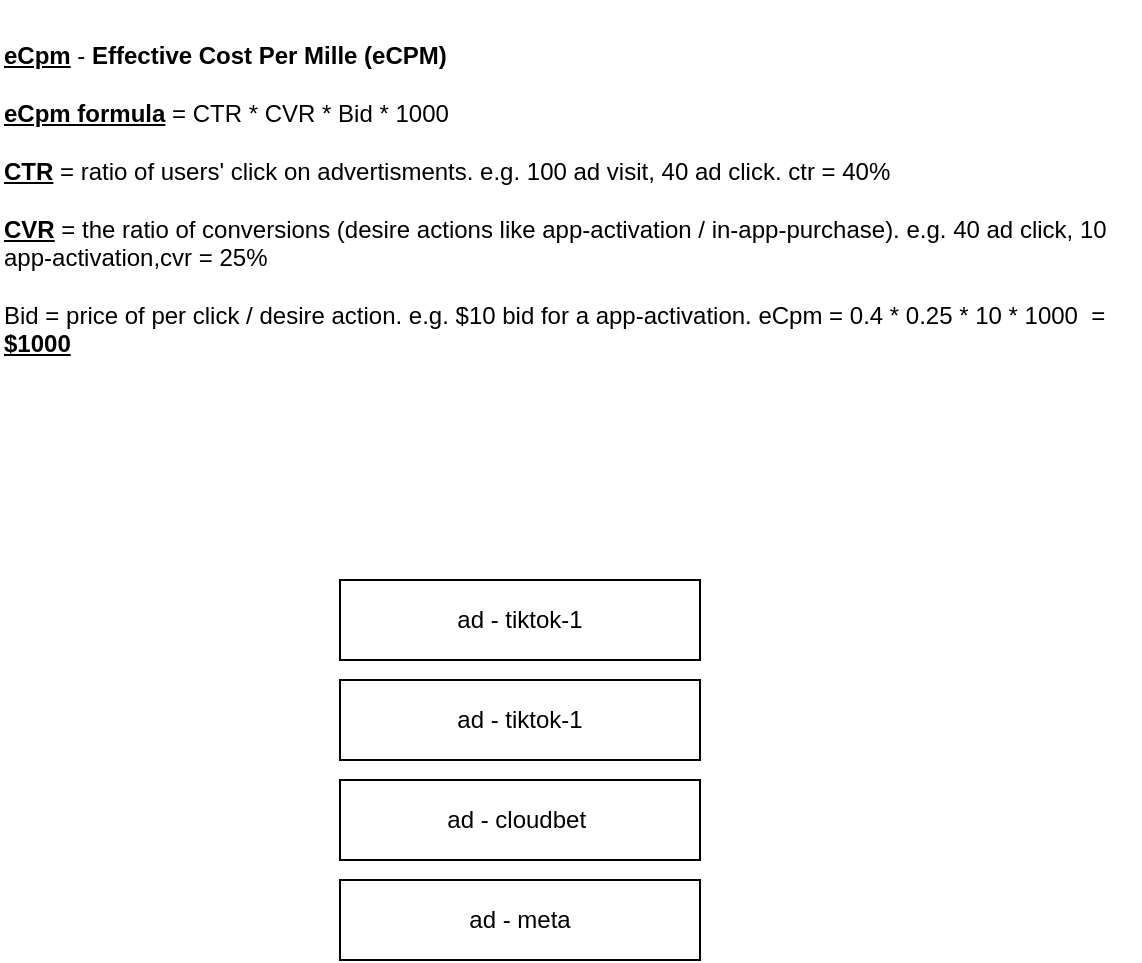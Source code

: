 <mxfile version="25.0.1">
  <diagram name="第 1 页" id="zgRFrtlp1Q119CmvOcFI">
    <mxGraphModel dx="2087" dy="1871" grid="1" gridSize="10" guides="1" tooltips="1" connect="1" arrows="1" fold="1" page="1" pageScale="1" pageWidth="827" pageHeight="1169" math="0" shadow="0">
      <root>
        <mxCell id="0" />
        <mxCell id="1" parent="0" />
        <mxCell id="5tDuQ4ynyZppxNNhZH8u-1" value="ad - tiktok-1" style="rounded=0;whiteSpace=wrap;html=1;" vertex="1" parent="1">
          <mxGeometry x="20" y="190" width="180" height="40" as="geometry" />
        </mxCell>
        <mxCell id="5tDuQ4ynyZppxNNhZH8u-2" value="ad - tiktok-1" style="rounded=0;whiteSpace=wrap;html=1;" vertex="1" parent="1">
          <mxGeometry x="20" y="240" width="180" height="40" as="geometry" />
        </mxCell>
        <mxCell id="5tDuQ4ynyZppxNNhZH8u-3" value="ad - cloudbet&amp;nbsp;" style="rounded=0;whiteSpace=wrap;html=1;" vertex="1" parent="1">
          <mxGeometry x="20" y="290" width="180" height="40" as="geometry" />
        </mxCell>
        <mxCell id="5tDuQ4ynyZppxNNhZH8u-4" value="ad - meta" style="rounded=0;whiteSpace=wrap;html=1;" vertex="1" parent="1">
          <mxGeometry x="20" y="340" width="180" height="40" as="geometry" />
        </mxCell>
        <mxCell id="5tDuQ4ynyZppxNNhZH8u-5" value="&lt;br&gt;&lt;b&gt;&lt;u&gt;eCpm&lt;/u&gt;&lt;/b&gt; -&amp;nbsp;&lt;strong&gt;Effective Cost Per Mille (eCPM)&lt;br&gt;&lt;br&gt;&lt;/strong&gt;&lt;b&gt;&lt;u&gt;eCpm formula&lt;/u&gt;&lt;/b&gt; = CTR * CVR * Bid * 1000&lt;br&gt;&lt;br&gt;&lt;div&gt;&lt;b&gt;&lt;u&gt;CTR&lt;/u&gt;&lt;/b&gt; = ratio of users&#39; click on advertisments.&amp;nbsp;e.g. 100 ad visit, 40 ad click. ctr = 40%&lt;br&gt;&lt;br&gt;&lt;b&gt;&lt;u&gt;CVR&lt;/u&gt;&lt;/b&gt; = the ratio of conversions (desire actions like app-activation / in-app-purchase). e.g. 40 ad click, 10 app-activation,cvr = 25%&lt;br&gt;&lt;br&gt;Bid = price of per click / desire action. e.g. $10 bid for a app-activation. eCpm = 0.4 * 0.25 * 10 * 1000&amp;nbsp; = &lt;b&gt;&lt;u&gt;$1000&lt;/u&gt;&lt;/b&gt;&lt;/div&gt;" style="text;html=1;align=left;verticalAlign=top;whiteSpace=wrap;rounded=0;" vertex="1" parent="1">
          <mxGeometry x="-150" y="-100" width="570" height="260" as="geometry" />
        </mxCell>
      </root>
    </mxGraphModel>
  </diagram>
</mxfile>
